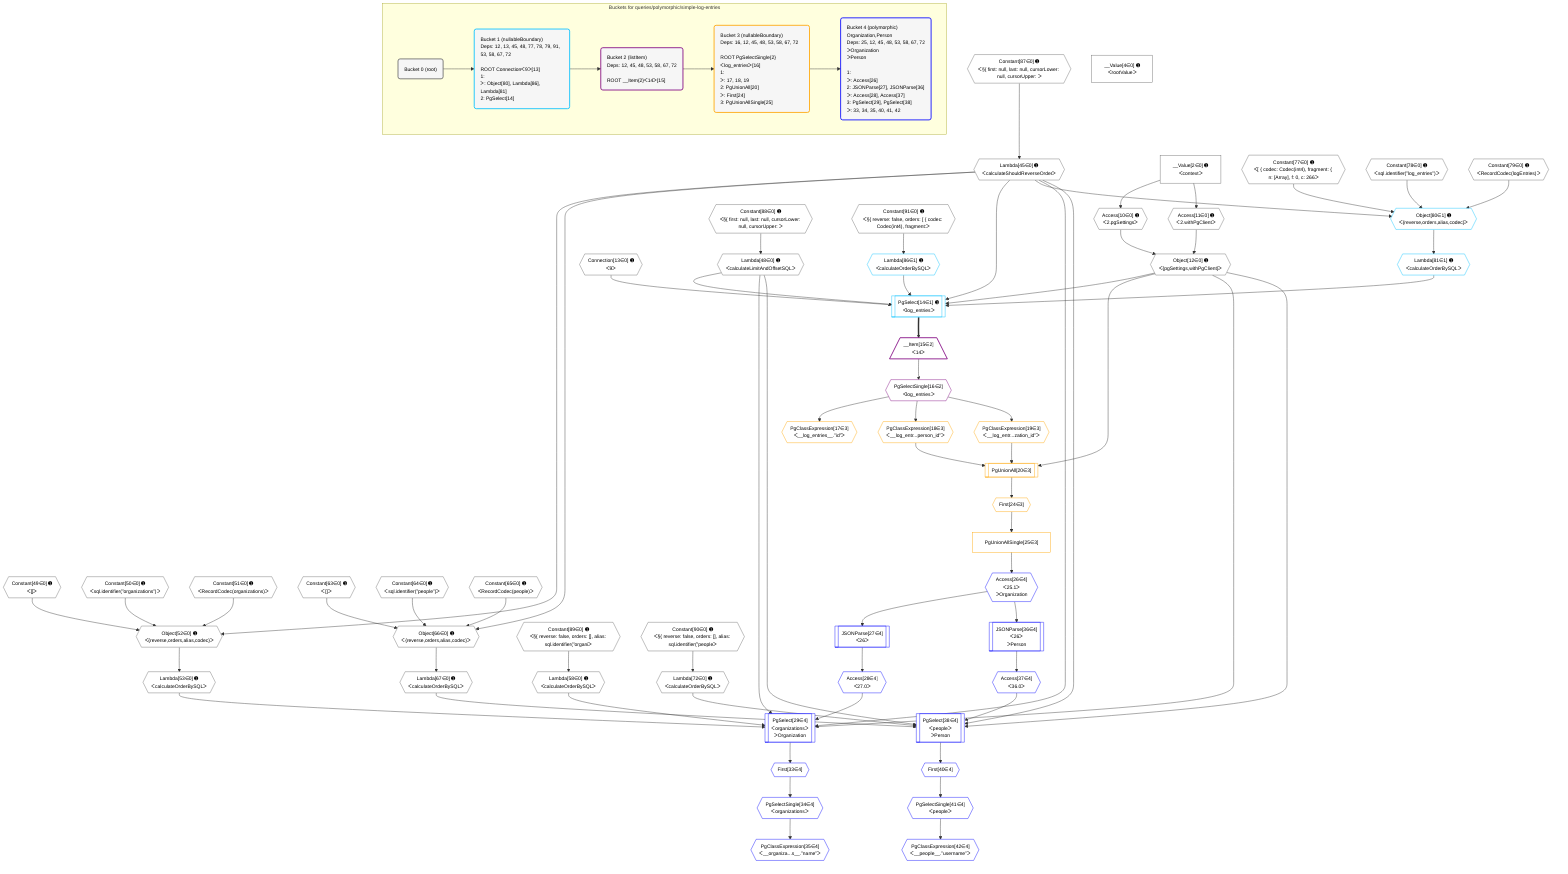 %%{init: {'themeVariables': { 'fontSize': '12px'}}}%%
graph TD
    classDef path fill:#eee,stroke:#000,color:#000
    classDef plan fill:#fff,stroke-width:1px,color:#000
    classDef itemplan fill:#fff,stroke-width:2px,color:#000
    classDef unbatchedplan fill:#dff,stroke-width:1px,color:#000
    classDef sideeffectplan fill:#fcc,stroke-width:2px,color:#000
    classDef bucket fill:#f6f6f6,color:#000,stroke-width:2px,text-align:left


    %% plan dependencies
    Object52{{"Object[52∈0] ➊<br />ᐸ{reverse,orders,alias,codec}ᐳ"}}:::plan
    Lambda45{{"Lambda[45∈0] ➊<br />ᐸcalculateShouldReverseOrderᐳ"}}:::plan
    Constant49{{"Constant[49∈0] ➊<br />ᐸ[]ᐳ"}}:::plan
    Constant50{{"Constant[50∈0] ➊<br />ᐸsql.identifier(”organizations”)ᐳ"}}:::plan
    Constant51{{"Constant[51∈0] ➊<br />ᐸRecordCodec(organizations)ᐳ"}}:::plan
    Lambda45 & Constant49 & Constant50 & Constant51 --> Object52
    Object66{{"Object[66∈0] ➊<br />ᐸ{reverse,orders,alias,codec}ᐳ"}}:::plan
    Constant63{{"Constant[63∈0] ➊<br />ᐸ[]ᐳ"}}:::plan
    Constant64{{"Constant[64∈0] ➊<br />ᐸsql.identifier(”people”)ᐳ"}}:::plan
    Constant65{{"Constant[65∈0] ➊<br />ᐸRecordCodec(people)ᐳ"}}:::plan
    Lambda45 & Constant63 & Constant64 & Constant65 --> Object66
    Object12{{"Object[12∈0] ➊<br />ᐸ{pgSettings,withPgClient}ᐳ"}}:::plan
    Access10{{"Access[10∈0] ➊<br />ᐸ2.pgSettingsᐳ"}}:::plan
    Access11{{"Access[11∈0] ➊<br />ᐸ2.withPgClientᐳ"}}:::plan
    Access10 & Access11 --> Object12
    __Value2["__Value[2∈0] ➊<br />ᐸcontextᐳ"]:::plan
    __Value2 --> Access10
    __Value2 --> Access11
    Constant87{{"Constant[87∈0] ➊<br />ᐸ§{ first: null, last: null, cursorLower: null, cursorUpper: ᐳ"}}:::plan
    Constant87 --> Lambda45
    Lambda48{{"Lambda[48∈0] ➊<br />ᐸcalculateLimitAndOffsetSQLᐳ"}}:::plan
    Constant88{{"Constant[88∈0] ➊<br />ᐸ§{ first: null, last: null, cursorLower: null, cursorUpper: ᐳ"}}:::plan
    Constant88 --> Lambda48
    Lambda53{{"Lambda[53∈0] ➊<br />ᐸcalculateOrderBySQLᐳ"}}:::plan
    Object52 --> Lambda53
    Lambda58{{"Lambda[58∈0] ➊<br />ᐸcalculateOrderBySQLᐳ"}}:::plan
    Constant89{{"Constant[89∈0] ➊<br />ᐸ§{ reverse: false, orders: [], alias: sql.identifier(”organiᐳ"}}:::plan
    Constant89 --> Lambda58
    Lambda67{{"Lambda[67∈0] ➊<br />ᐸcalculateOrderBySQLᐳ"}}:::plan
    Object66 --> Lambda67
    Lambda72{{"Lambda[72∈0] ➊<br />ᐸcalculateOrderBySQLᐳ"}}:::plan
    Constant90{{"Constant[90∈0] ➊<br />ᐸ§{ reverse: false, orders: [], alias: sql.identifier(”peopleᐳ"}}:::plan
    Constant90 --> Lambda72
    __Value4["__Value[4∈0] ➊<br />ᐸrootValueᐳ"]:::plan
    Connection13{{"Connection[13∈0] ➊<br />ᐸ9ᐳ"}}:::plan
    Constant77{{"Constant[77∈0] ➊<br />ᐸ[ { codec: Codec(int4), fragment: { n: [Array], f: 0, c: 266ᐳ"}}:::plan
    Constant78{{"Constant[78∈0] ➊<br />ᐸsql.identifier(”log_entries”)ᐳ"}}:::plan
    Constant79{{"Constant[79∈0] ➊<br />ᐸRecordCodec(logEntries)ᐳ"}}:::plan
    Constant91{{"Constant[91∈0] ➊<br />ᐸ§{ reverse: false, orders: [ { codec: Codec(int4), fragment:ᐳ"}}:::plan
    PgSelect14[["PgSelect[14∈1] ➊<br />ᐸlog_entriesᐳ"]]:::plan
    Lambda81{{"Lambda[81∈1] ➊<br />ᐸcalculateOrderBySQLᐳ"}}:::plan
    Lambda86{{"Lambda[86∈1] ➊<br />ᐸcalculateOrderBySQLᐳ"}}:::plan
    Object12 & Connection13 & Lambda45 & Lambda48 & Lambda81 & Lambda86 --> PgSelect14
    Object80{{"Object[80∈1] ➊<br />ᐸ{reverse,orders,alias,codec}ᐳ"}}:::plan
    Lambda45 & Constant77 & Constant78 & Constant79 --> Object80
    Object80 --> Lambda81
    Constant91 --> Lambda86
    __Item15[/"__Item[15∈2]<br />ᐸ14ᐳ"\]:::itemplan
    PgSelect14 ==> __Item15
    PgSelectSingle16{{"PgSelectSingle[16∈2]<br />ᐸlog_entriesᐳ"}}:::plan
    __Item15 --> PgSelectSingle16
    PgUnionAll20[["PgUnionAll[20∈3]"]]:::plan
    PgClassExpression18{{"PgClassExpression[18∈3]<br />ᐸ__log_entr...person_id”ᐳ"}}:::plan
    PgClassExpression19{{"PgClassExpression[19∈3]<br />ᐸ__log_entr...zation_id”ᐳ"}}:::plan
    Object12 & PgClassExpression18 & PgClassExpression19 --> PgUnionAll20
    PgClassExpression17{{"PgClassExpression[17∈3]<br />ᐸ__log_entries__.”id”ᐳ"}}:::plan
    PgSelectSingle16 --> PgClassExpression17
    PgSelectSingle16 --> PgClassExpression18
    PgSelectSingle16 --> PgClassExpression19
    First24{{"First[24∈3]"}}:::plan
    PgUnionAll20 --> First24
    PgUnionAllSingle25["PgUnionAllSingle[25∈3]"]:::plan
    First24 --> PgUnionAllSingle25
    PgSelect29[["PgSelect[29∈4]<br />ᐸorganizationsᐳ<br />ᐳOrganization"]]:::plan
    Access28{{"Access[28∈4]<br />ᐸ27.0ᐳ"}}:::plan
    Object12 & Access28 & Lambda45 & Lambda48 & Lambda53 & Lambda58 --> PgSelect29
    PgSelect38[["PgSelect[38∈4]<br />ᐸpeopleᐳ<br />ᐳPerson"]]:::plan
    Access37{{"Access[37∈4]<br />ᐸ36.0ᐳ"}}:::plan
    Object12 & Access37 & Lambda45 & Lambda48 & Lambda67 & Lambda72 --> PgSelect38
    Access26{{"Access[26∈4]<br />ᐸ25.1ᐳ<br />ᐳOrganization"}}:::plan
    PgUnionAllSingle25 --> Access26
    JSONParse27[["JSONParse[27∈4]<br />ᐸ26ᐳ"]]:::plan
    Access26 --> JSONParse27
    JSONParse27 --> Access28
    First33{{"First[33∈4]"}}:::plan
    PgSelect29 --> First33
    PgSelectSingle34{{"PgSelectSingle[34∈4]<br />ᐸorganizationsᐳ"}}:::plan
    First33 --> PgSelectSingle34
    PgClassExpression35{{"PgClassExpression[35∈4]<br />ᐸ__organiza...s__.”name”ᐳ"}}:::plan
    PgSelectSingle34 --> PgClassExpression35
    JSONParse36[["JSONParse[36∈4]<br />ᐸ26ᐳ<br />ᐳPerson"]]:::plan
    Access26 --> JSONParse36
    JSONParse36 --> Access37
    First40{{"First[40∈4]"}}:::plan
    PgSelect38 --> First40
    PgSelectSingle41{{"PgSelectSingle[41∈4]<br />ᐸpeopleᐳ"}}:::plan
    First40 --> PgSelectSingle41
    PgClassExpression42{{"PgClassExpression[42∈4]<br />ᐸ__people__.”username”ᐳ"}}:::plan
    PgSelectSingle41 --> PgClassExpression42

    %% define steps

    subgraph "Buckets for queries/polymorphic/simple-log-entries"
    Bucket0("Bucket 0 (root)"):::bucket
    classDef bucket0 stroke:#696969
    class Bucket0,__Value2,__Value4,Access10,Access11,Object12,Connection13,Lambda45,Lambda48,Constant49,Constant50,Constant51,Object52,Lambda53,Lambda58,Constant63,Constant64,Constant65,Object66,Lambda67,Lambda72,Constant77,Constant78,Constant79,Constant87,Constant88,Constant89,Constant90,Constant91 bucket0
    Bucket1("Bucket 1 (nullableBoundary)<br />Deps: 12, 13, 45, 48, 77, 78, 79, 91, 53, 58, 67, 72<br /><br />ROOT Connectionᐸ9ᐳ[13]<br />1: <br />ᐳ: Object[80], Lambda[86], Lambda[81]<br />2: PgSelect[14]"):::bucket
    classDef bucket1 stroke:#00bfff
    class Bucket1,PgSelect14,Object80,Lambda81,Lambda86 bucket1
    Bucket2("Bucket 2 (listItem)<br />Deps: 12, 45, 48, 53, 58, 67, 72<br /><br />ROOT __Item{2}ᐸ14ᐳ[15]"):::bucket
    classDef bucket2 stroke:#7f007f
    class Bucket2,__Item15,PgSelectSingle16 bucket2
    Bucket3("Bucket 3 (nullableBoundary)<br />Deps: 16, 12, 45, 48, 53, 58, 67, 72<br /><br />ROOT PgSelectSingle{2}ᐸlog_entriesᐳ[16]<br />1: <br />ᐳ: 17, 18, 19<br />2: PgUnionAll[20]<br />ᐳ: First[24]<br />3: PgUnionAllSingle[25]"):::bucket
    classDef bucket3 stroke:#ffa500
    class Bucket3,PgClassExpression17,PgClassExpression18,PgClassExpression19,PgUnionAll20,First24,PgUnionAllSingle25 bucket3
    Bucket4("Bucket 4 (polymorphic)<br />Organization,Person<br />Deps: 25, 12, 45, 48, 53, 58, 67, 72<br />ᐳOrganization<br />ᐳPerson<br /><br />1: <br />ᐳ: Access[26]<br />2: JSONParse[27], JSONParse[36]<br />ᐳ: Access[28], Access[37]<br />3: PgSelect[29], PgSelect[38]<br />ᐳ: 33, 34, 35, 40, 41, 42"):::bucket
    classDef bucket4 stroke:#0000ff
    class Bucket4,Access26,JSONParse27,Access28,PgSelect29,First33,PgSelectSingle34,PgClassExpression35,JSONParse36,Access37,PgSelect38,First40,PgSelectSingle41,PgClassExpression42 bucket4
    Bucket0 --> Bucket1
    Bucket1 --> Bucket2
    Bucket2 --> Bucket3
    Bucket3 --> Bucket4
    end